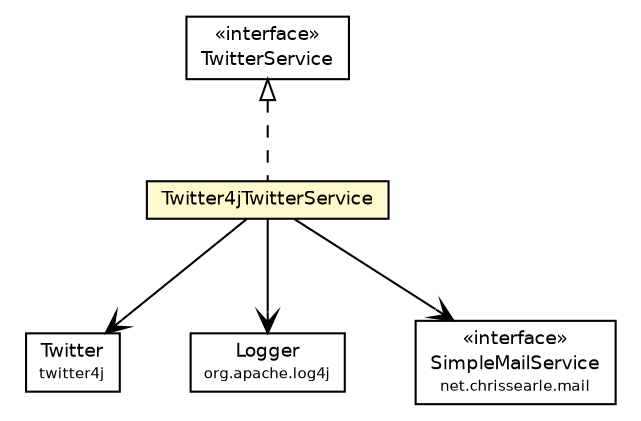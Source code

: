 #!/usr/local/bin/dot
#
# Class diagram 
# Generated by UmlGraph version 4.6 (http://www.spinellis.gr/sw/umlgraph)
#

digraph G {
	edge [fontname="Helvetica",fontsize=10,labelfontname="Helvetica",labelfontsize=10];
	node [fontname="Helvetica",fontsize=10,shape=plaintext];
	// net.chrissearle.flickrvote.twitter.TwitterService
	c41 [label=<<table border="0" cellborder="1" cellspacing="0" cellpadding="2" port="p" href="./TwitterService.html">
		<tr><td><table border="0" cellspacing="0" cellpadding="1">
			<tr><td> &laquo;interface&raquo; </td></tr>
			<tr><td> TwitterService </td></tr>
		</table></td></tr>
		</table>>, fontname="Helvetica", fontcolor="black", fontsize=9.0];
	// net.chrissearle.flickrvote.twitter.Twitter4jTwitterService
	c43 [label=<<table border="0" cellborder="1" cellspacing="0" cellpadding="2" port="p" bgcolor="lemonChiffon" href="./Twitter4jTwitterService.html">
		<tr><td><table border="0" cellspacing="0" cellpadding="1">
			<tr><td> Twitter4jTwitterService </td></tr>
		</table></td></tr>
		</table>>, fontname="Helvetica", fontcolor="black", fontsize=9.0];
	//net.chrissearle.flickrvote.twitter.Twitter4jTwitterService implements net.chrissearle.flickrvote.twitter.TwitterService
	c41:p -> c43:p [dir=back,arrowtail=empty,style=dashed];
	// net.chrissearle.flickrvote.twitter.Twitter4jTwitterService NAVASSOC twitter4j.Twitter
	c43:p -> c44:p [taillabel="", label="", headlabel="", fontname="Helvetica", fontcolor="black", fontsize=10.0, color="black", arrowhead=open];
	// net.chrissearle.flickrvote.twitter.Twitter4jTwitterService NAVASSOC org.apache.log4j.Logger
	c43:p -> c45:p [taillabel="", label="", headlabel="", fontname="Helvetica", fontcolor="black", fontsize=10.0, color="black", arrowhead=open];
	// net.chrissearle.flickrvote.twitter.Twitter4jTwitterService NAVASSOC net.chrissearle.mail.SimpleMailService
	c43:p -> c46:p [taillabel="", label="", headlabel="", fontname="Helvetica", fontcolor="black", fontsize=10.0, color="black", arrowhead=open];
	// twitter4j.Twitter
	c44 [label=<<table border="0" cellborder="1" cellspacing="0" cellpadding="2" port="p">
		<tr><td><table border="0" cellspacing="0" cellpadding="1">
			<tr><td> Twitter </td></tr>
			<tr><td><font point-size="7.0"> twitter4j </font></td></tr>
		</table></td></tr>
		</table>>, fontname="Helvetica", fontcolor="black", fontsize=9.0];
	// net.chrissearle.mail.SimpleMailService
	c46 [label=<<table border="0" cellborder="1" cellspacing="0" cellpadding="2" port="p">
		<tr><td><table border="0" cellspacing="0" cellpadding="1">
			<tr><td> &laquo;interface&raquo; </td></tr>
			<tr><td> SimpleMailService </td></tr>
			<tr><td><font point-size="7.0"> net.chrissearle.mail </font></td></tr>
		</table></td></tr>
		</table>>, fontname="Helvetica", fontcolor="black", fontsize=9.0];
	// org.apache.log4j.Logger
	c45 [label=<<table border="0" cellborder="1" cellspacing="0" cellpadding="2" port="p">
		<tr><td><table border="0" cellspacing="0" cellpadding="1">
			<tr><td> Logger </td></tr>
			<tr><td><font point-size="7.0"> org.apache.log4j </font></td></tr>
		</table></td></tr>
		</table>>, fontname="Helvetica", fontcolor="black", fontsize=9.0];
}

